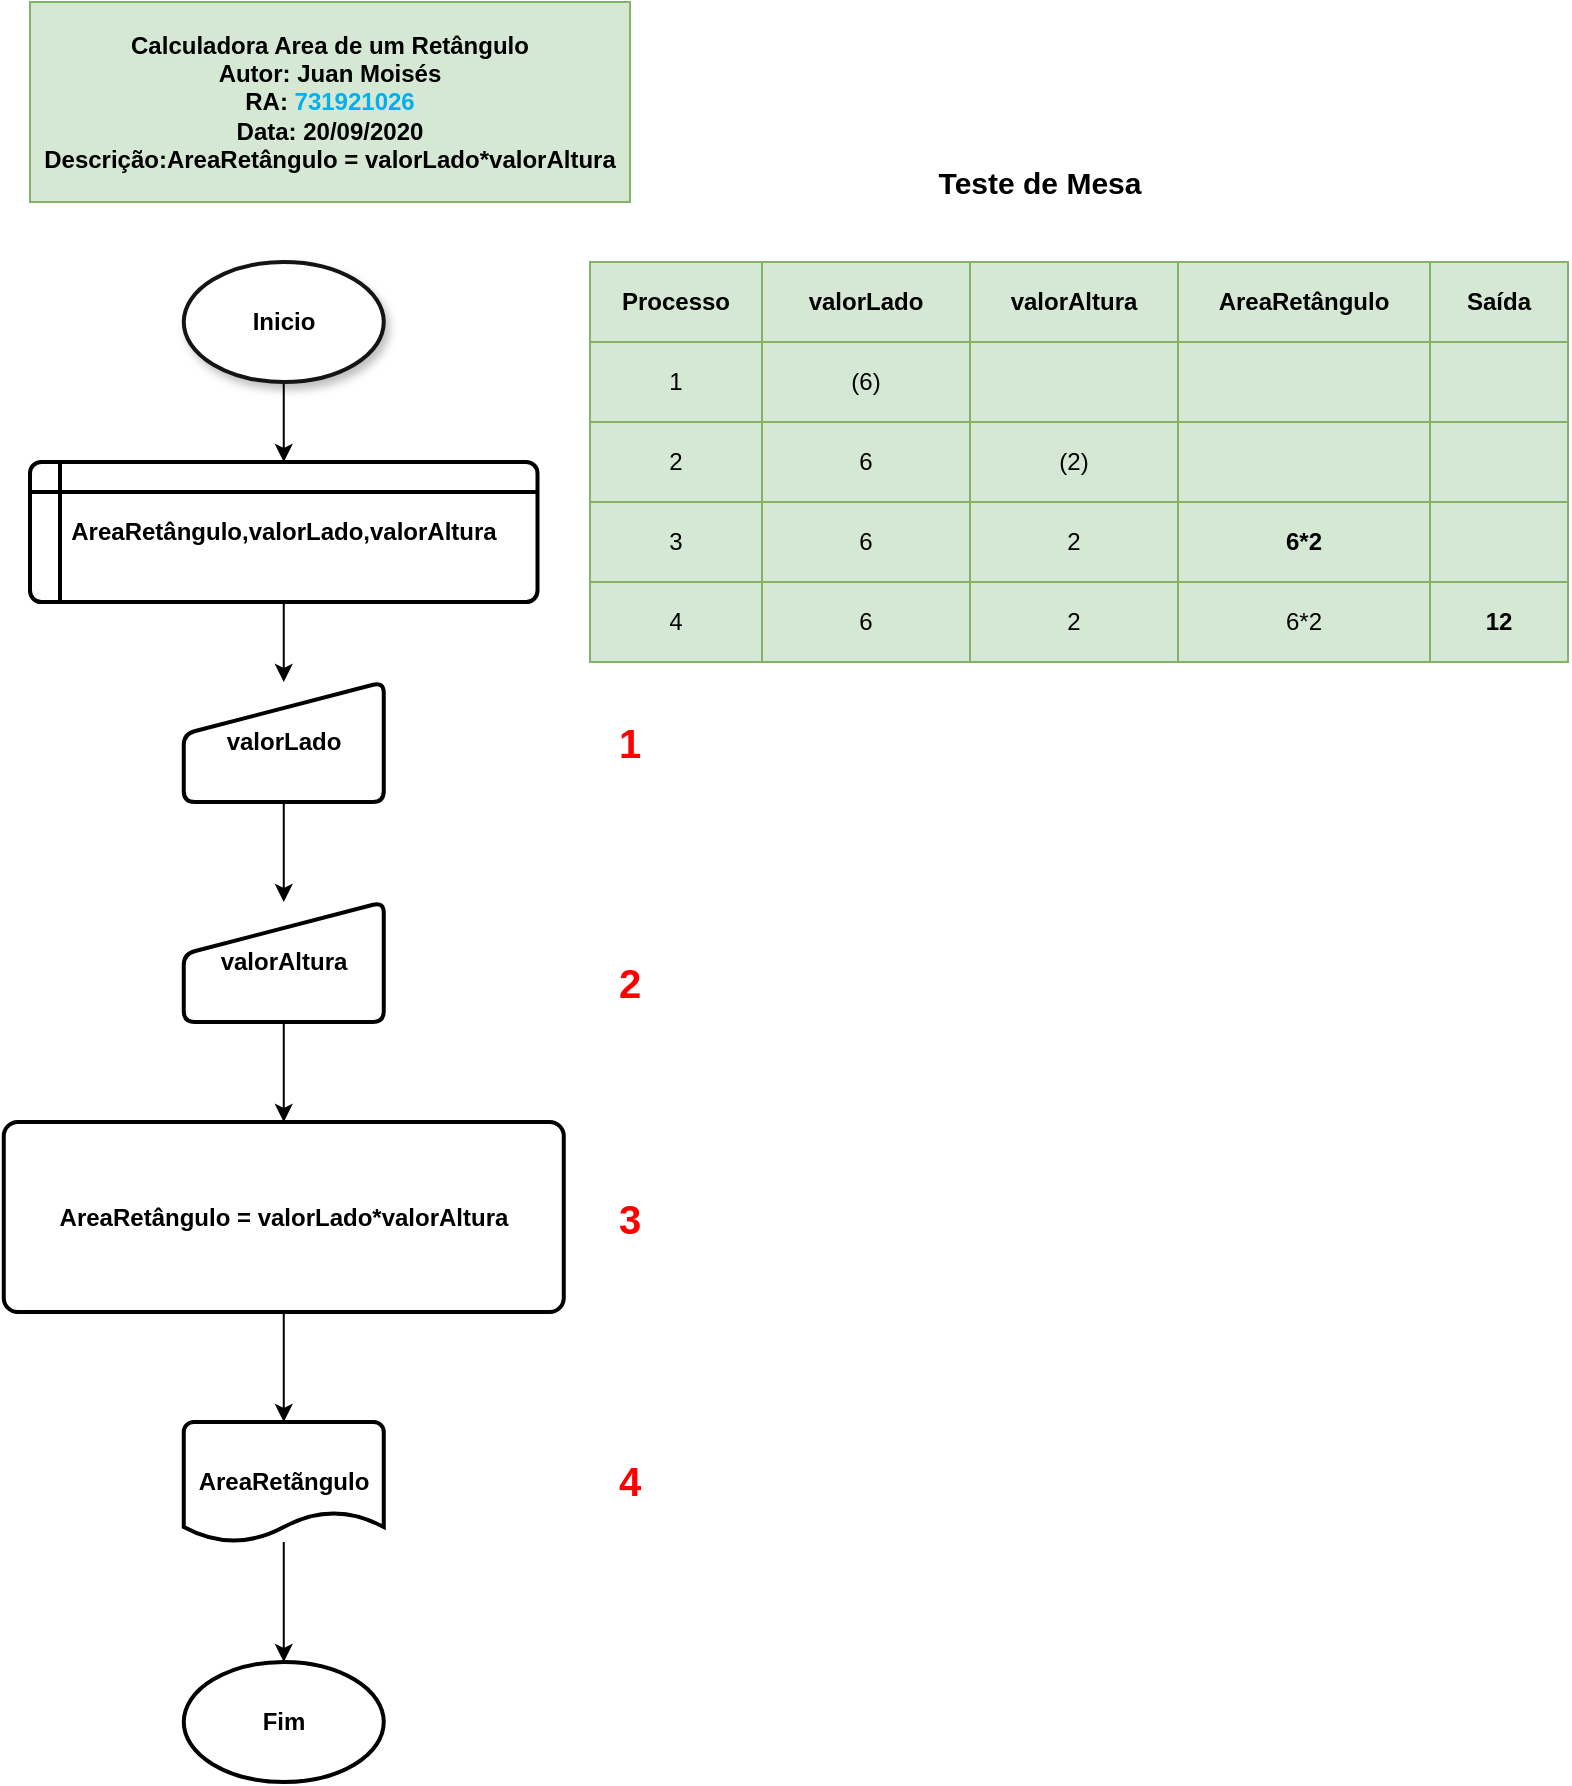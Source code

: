 <mxfile version="13.7.3" type="device"><diagram id="5zeb7JyEfDoHMgoVLmLV" name="Página-1"><mxGraphModel dx="868" dy="520" grid="1" gridSize="10" guides="1" tooltips="1" connect="1" arrows="1" fold="1" page="1" pageScale="1" pageWidth="827" pageHeight="1169" math="0" shadow="0"><root><mxCell id="0"/><mxCell id="1" parent="0"/><mxCell id="ie0Ktrtr9YrMIPBcvlcB-1" value="Calculadora Area de um Retângulo&lt;br&gt;Autor: Juan Moisés&lt;br&gt;RA:&amp;nbsp;&lt;b&gt;&lt;span style=&quot;font-size: 9.0pt ; line-height: 107% ; font-family: &amp;#34;calibri&amp;#34; , sans-serif ; color: #00b0f0&quot;&gt;731921026&lt;/span&gt;&lt;/b&gt;&lt;br&gt;Data: 20/09/2020&lt;br&gt;Descrição:AreaRetângulo = valorLado*valorAltura" style="text;html=1;strokeColor=#82b366;fillColor=#d5e8d4;align=center;verticalAlign=middle;whiteSpace=wrap;rounded=0;fontStyle=1;" parent="1" vertex="1"><mxGeometry x="40" y="60" width="300" height="100" as="geometry"/></mxCell><mxCell id="ie0Ktrtr9YrMIPBcvlcB-9" style="edgeStyle=orthogonalEdgeStyle;rounded=0;orthogonalLoop=1;jettySize=auto;html=1;exitX=0.5;exitY=1;exitDx=0;exitDy=0;exitPerimeter=0;entryX=0.5;entryY=0;entryDx=0;entryDy=0;fontStyle=1" parent="1" source="ie0Ktrtr9YrMIPBcvlcB-2" target="ie0Ktrtr9YrMIPBcvlcB-3" edge="1"><mxGeometry relative="1" as="geometry"/></mxCell><mxCell id="ie0Ktrtr9YrMIPBcvlcB-2" value="Inicio" style="strokeWidth=2;html=1;shape=mxgraph.flowchart.start_1;whiteSpace=wrap;fillColor=#FFFFFF;strokeColor=#141414;shadow=1;fontStyle=1" parent="1" vertex="1"><mxGeometry x="116.88" y="190" width="100" height="60" as="geometry"/></mxCell><mxCell id="fAE-o2tVmy5icpKjN8q8-1" style="edgeStyle=orthogonalEdgeStyle;rounded=0;orthogonalLoop=1;jettySize=auto;html=1;exitX=0.5;exitY=1;exitDx=0;exitDy=0;" parent="1" source="ie0Ktrtr9YrMIPBcvlcB-3" target="ie0Ktrtr9YrMIPBcvlcB-5" edge="1"><mxGeometry relative="1" as="geometry"/></mxCell><mxCell id="ie0Ktrtr9YrMIPBcvlcB-3" value="AreaRetângulo,valorLado,valorAltura" style="shape=internalStorage;whiteSpace=wrap;html=1;dx=15;dy=15;rounded=1;arcSize=8;strokeWidth=2;fontStyle=1" parent="1" vertex="1"><mxGeometry x="40" y="290" width="253.75" height="70" as="geometry"/></mxCell><mxCell id="ctD56ZZCRZL7eQ6qIZ29-2" style="edgeStyle=orthogonalEdgeStyle;rounded=0;orthogonalLoop=1;jettySize=auto;html=1;exitX=0.5;exitY=1;exitDx=0;exitDy=0;" parent="1" source="ie0Ktrtr9YrMIPBcvlcB-5" target="ctD56ZZCRZL7eQ6qIZ29-1" edge="1"><mxGeometry relative="1" as="geometry"/></mxCell><mxCell id="ie0Ktrtr9YrMIPBcvlcB-5" value="valorLado" style="html=1;strokeWidth=2;shape=manualInput;whiteSpace=wrap;rounded=1;size=26;arcSize=11;fontStyle=1" parent="1" vertex="1"><mxGeometry x="116.88" y="400" width="100" height="60" as="geometry"/></mxCell><mxCell id="ie0Ktrtr9YrMIPBcvlcB-12" style="edgeStyle=orthogonalEdgeStyle;rounded=0;orthogonalLoop=1;jettySize=auto;html=1;exitX=0.5;exitY=1;exitDx=0;exitDy=0;fontStyle=1" parent="1" source="ie0Ktrtr9YrMIPBcvlcB-6" target="ie0Ktrtr9YrMIPBcvlcB-7" edge="1"><mxGeometry relative="1" as="geometry"/></mxCell><mxCell id="ie0Ktrtr9YrMIPBcvlcB-6" value="AreaRetângulo = valorLado*valorAltura" style="rounded=1;whiteSpace=wrap;html=1;absoluteArcSize=1;arcSize=14;strokeWidth=2;fontStyle=1" parent="1" vertex="1"><mxGeometry x="26.88" y="620" width="280" height="95" as="geometry"/></mxCell><mxCell id="ie0Ktrtr9YrMIPBcvlcB-13" value="" style="edgeStyle=orthogonalEdgeStyle;rounded=0;orthogonalLoop=1;jettySize=auto;html=1;fontStyle=1" parent="1" source="ie0Ktrtr9YrMIPBcvlcB-7" target="ie0Ktrtr9YrMIPBcvlcB-8" edge="1"><mxGeometry relative="1" as="geometry"/></mxCell><mxCell id="ie0Ktrtr9YrMIPBcvlcB-14" value="" style="shape=table;html=1;whiteSpace=wrap;startSize=0;container=1;collapsible=0;childLayout=tableLayout;fillColor=#d5e8d4;strokeColor=#82b366;fontStyle=0" parent="1" vertex="1"><mxGeometry x="320" y="190" width="489" height="200" as="geometry"/></mxCell><mxCell id="ie0Ktrtr9YrMIPBcvlcB-15" value="" style="shape=partialRectangle;html=1;whiteSpace=wrap;collapsible=0;dropTarget=0;pointerEvents=0;fillColor=none;top=0;left=0;bottom=0;right=0;points=[[0,0.5],[1,0.5]];portConstraint=eastwest;" parent="ie0Ktrtr9YrMIPBcvlcB-14" vertex="1"><mxGeometry width="489" height="40" as="geometry"/></mxCell><mxCell id="ie0Ktrtr9YrMIPBcvlcB-16" value="&lt;b&gt;Processo&lt;/b&gt;" style="shape=partialRectangle;html=1;whiteSpace=wrap;connectable=0;overflow=hidden;fillColor=none;top=0;left=0;bottom=0;right=0;" parent="ie0Ktrtr9YrMIPBcvlcB-15" vertex="1"><mxGeometry width="86" height="40" as="geometry"/></mxCell><mxCell id="ie0Ktrtr9YrMIPBcvlcB-17" value="&lt;b&gt;valorLado&lt;/b&gt;" style="shape=partialRectangle;html=1;whiteSpace=wrap;connectable=0;overflow=hidden;fillColor=none;top=0;left=0;bottom=0;right=0;" parent="ie0Ktrtr9YrMIPBcvlcB-15" vertex="1"><mxGeometry x="86" width="104" height="40" as="geometry"/></mxCell><mxCell id="ie0Ktrtr9YrMIPBcvlcB-18" value="&lt;b&gt;valorAltura&lt;/b&gt;" style="shape=partialRectangle;html=1;whiteSpace=wrap;connectable=0;overflow=hidden;fillColor=none;top=0;left=0;bottom=0;right=0;" parent="ie0Ktrtr9YrMIPBcvlcB-15" vertex="1"><mxGeometry x="190" width="104" height="40" as="geometry"/></mxCell><mxCell id="ie0Ktrtr9YrMIPBcvlcB-19" value="&lt;b&gt;AreaRetângulo&lt;/b&gt;" style="shape=partialRectangle;html=1;whiteSpace=wrap;connectable=0;overflow=hidden;fillColor=none;top=0;left=0;bottom=0;right=0;" parent="ie0Ktrtr9YrMIPBcvlcB-15" vertex="1"><mxGeometry x="294" width="126" height="40" as="geometry"/></mxCell><mxCell id="ctD56ZZCRZL7eQ6qIZ29-5" value="&lt;b&gt;Saída&lt;/b&gt;" style="shape=partialRectangle;html=1;whiteSpace=wrap;connectable=0;overflow=hidden;fillColor=none;top=0;left=0;bottom=0;right=0;" parent="ie0Ktrtr9YrMIPBcvlcB-15" vertex="1"><mxGeometry x="420" width="69" height="40" as="geometry"/></mxCell><mxCell id="ie0Ktrtr9YrMIPBcvlcB-20" value="" style="shape=partialRectangle;html=1;whiteSpace=wrap;collapsible=0;dropTarget=0;pointerEvents=0;fillColor=none;top=0;left=0;bottom=0;right=0;points=[[0,0.5],[1,0.5]];portConstraint=eastwest;" parent="ie0Ktrtr9YrMIPBcvlcB-14" vertex="1"><mxGeometry y="40" width="489" height="40" as="geometry"/></mxCell><mxCell id="ie0Ktrtr9YrMIPBcvlcB-21" value="1" style="shape=partialRectangle;html=1;whiteSpace=wrap;connectable=0;overflow=hidden;fillColor=none;top=0;left=0;bottom=0;right=0;" parent="ie0Ktrtr9YrMIPBcvlcB-20" vertex="1"><mxGeometry width="86" height="40" as="geometry"/></mxCell><mxCell id="ie0Ktrtr9YrMIPBcvlcB-22" value="(6)" style="shape=partialRectangle;html=1;whiteSpace=wrap;connectable=0;overflow=hidden;fillColor=none;top=0;left=0;bottom=0;right=0;" parent="ie0Ktrtr9YrMIPBcvlcB-20" vertex="1"><mxGeometry x="86" width="104" height="40" as="geometry"/></mxCell><mxCell id="ie0Ktrtr9YrMIPBcvlcB-23" value="" style="shape=partialRectangle;html=1;whiteSpace=wrap;connectable=0;overflow=hidden;fillColor=none;top=0;left=0;bottom=0;right=0;" parent="ie0Ktrtr9YrMIPBcvlcB-20" vertex="1"><mxGeometry x="190" width="104" height="40" as="geometry"/></mxCell><mxCell id="ie0Ktrtr9YrMIPBcvlcB-24" value="" style="shape=partialRectangle;html=1;whiteSpace=wrap;connectable=0;overflow=hidden;fillColor=none;top=0;left=0;bottom=0;right=0;" parent="ie0Ktrtr9YrMIPBcvlcB-20" vertex="1"><mxGeometry x="294" width="126" height="40" as="geometry"/></mxCell><mxCell id="ctD56ZZCRZL7eQ6qIZ29-6" style="shape=partialRectangle;html=1;whiteSpace=wrap;connectable=0;overflow=hidden;fillColor=none;top=0;left=0;bottom=0;right=0;" parent="ie0Ktrtr9YrMIPBcvlcB-20" vertex="1"><mxGeometry x="420" width="69" height="40" as="geometry"/></mxCell><mxCell id="ie0Ktrtr9YrMIPBcvlcB-37" style="shape=partialRectangle;html=1;whiteSpace=wrap;collapsible=0;dropTarget=0;pointerEvents=0;fillColor=none;top=0;left=0;bottom=0;right=0;points=[[0,0.5],[1,0.5]];portConstraint=eastwest;" parent="ie0Ktrtr9YrMIPBcvlcB-14" vertex="1"><mxGeometry y="80" width="489" height="40" as="geometry"/></mxCell><mxCell id="ie0Ktrtr9YrMIPBcvlcB-38" value="2" style="shape=partialRectangle;html=1;whiteSpace=wrap;connectable=0;overflow=hidden;fillColor=none;top=0;left=0;bottom=0;right=0;" parent="ie0Ktrtr9YrMIPBcvlcB-37" vertex="1"><mxGeometry width="86" height="40" as="geometry"/></mxCell><mxCell id="ie0Ktrtr9YrMIPBcvlcB-39" value="6" style="shape=partialRectangle;html=1;whiteSpace=wrap;connectable=0;overflow=hidden;fillColor=none;top=0;left=0;bottom=0;right=0;" parent="ie0Ktrtr9YrMIPBcvlcB-37" vertex="1"><mxGeometry x="86" width="104" height="40" as="geometry"/></mxCell><mxCell id="ie0Ktrtr9YrMIPBcvlcB-40" value="(2)" style="shape=partialRectangle;html=1;whiteSpace=wrap;connectable=0;overflow=hidden;fillColor=none;top=0;left=0;bottom=0;right=0;" parent="ie0Ktrtr9YrMIPBcvlcB-37" vertex="1"><mxGeometry x="190" width="104" height="40" as="geometry"/></mxCell><mxCell id="ie0Ktrtr9YrMIPBcvlcB-41" style="shape=partialRectangle;html=1;whiteSpace=wrap;connectable=0;overflow=hidden;fillColor=none;top=0;left=0;bottom=0;right=0;" parent="ie0Ktrtr9YrMIPBcvlcB-37" vertex="1"><mxGeometry x="294" width="126" height="40" as="geometry"/></mxCell><mxCell id="ctD56ZZCRZL7eQ6qIZ29-7" style="shape=partialRectangle;html=1;whiteSpace=wrap;connectable=0;overflow=hidden;fillColor=none;top=0;left=0;bottom=0;right=0;" parent="ie0Ktrtr9YrMIPBcvlcB-37" vertex="1"><mxGeometry x="420" width="69" height="40" as="geometry"/></mxCell><mxCell id="ie0Ktrtr9YrMIPBcvlcB-42" style="shape=partialRectangle;html=1;whiteSpace=wrap;collapsible=0;dropTarget=0;pointerEvents=0;fillColor=none;top=0;left=0;bottom=0;right=0;points=[[0,0.5],[1,0.5]];portConstraint=eastwest;" parent="ie0Ktrtr9YrMIPBcvlcB-14" vertex="1"><mxGeometry y="120" width="489" height="40" as="geometry"/></mxCell><mxCell id="ie0Ktrtr9YrMIPBcvlcB-43" value="3" style="shape=partialRectangle;html=1;whiteSpace=wrap;connectable=0;overflow=hidden;fillColor=none;top=0;left=0;bottom=0;right=0;" parent="ie0Ktrtr9YrMIPBcvlcB-42" vertex="1"><mxGeometry width="86" height="40" as="geometry"/></mxCell><mxCell id="ie0Ktrtr9YrMIPBcvlcB-44" value="6" style="shape=partialRectangle;html=1;whiteSpace=wrap;connectable=0;overflow=hidden;fillColor=none;top=0;left=0;bottom=0;right=0;" parent="ie0Ktrtr9YrMIPBcvlcB-42" vertex="1"><mxGeometry x="86" width="104" height="40" as="geometry"/></mxCell><mxCell id="ie0Ktrtr9YrMIPBcvlcB-45" value="2" style="shape=partialRectangle;html=1;whiteSpace=wrap;connectable=0;overflow=hidden;fillColor=none;top=0;left=0;bottom=0;right=0;" parent="ie0Ktrtr9YrMIPBcvlcB-42" vertex="1"><mxGeometry x="190" width="104" height="40" as="geometry"/></mxCell><mxCell id="ie0Ktrtr9YrMIPBcvlcB-46" value="&lt;b&gt;6*2&lt;/b&gt;" style="shape=partialRectangle;html=1;whiteSpace=wrap;connectable=0;overflow=hidden;fillColor=none;top=0;left=0;bottom=0;right=0;" parent="ie0Ktrtr9YrMIPBcvlcB-42" vertex="1"><mxGeometry x="294" width="126" height="40" as="geometry"/></mxCell><mxCell id="ctD56ZZCRZL7eQ6qIZ29-8" style="shape=partialRectangle;html=1;whiteSpace=wrap;connectable=0;overflow=hidden;fillColor=none;top=0;left=0;bottom=0;right=0;" parent="ie0Ktrtr9YrMIPBcvlcB-42" vertex="1"><mxGeometry x="420" width="69" height="40" as="geometry"/></mxCell><mxCell id="ctD56ZZCRZL7eQ6qIZ29-9" style="shape=partialRectangle;html=1;whiteSpace=wrap;collapsible=0;dropTarget=0;pointerEvents=0;fillColor=none;top=0;left=0;bottom=0;right=0;points=[[0,0.5],[1,0.5]];portConstraint=eastwest;" parent="ie0Ktrtr9YrMIPBcvlcB-14" vertex="1"><mxGeometry y="160" width="489" height="40" as="geometry"/></mxCell><mxCell id="ctD56ZZCRZL7eQ6qIZ29-10" value="4" style="shape=partialRectangle;html=1;whiteSpace=wrap;connectable=0;overflow=hidden;fillColor=none;top=0;left=0;bottom=0;right=0;" parent="ctD56ZZCRZL7eQ6qIZ29-9" vertex="1"><mxGeometry width="86" height="40" as="geometry"/></mxCell><mxCell id="ctD56ZZCRZL7eQ6qIZ29-11" value="6" style="shape=partialRectangle;html=1;whiteSpace=wrap;connectable=0;overflow=hidden;fillColor=none;top=0;left=0;bottom=0;right=0;" parent="ctD56ZZCRZL7eQ6qIZ29-9" vertex="1"><mxGeometry x="86" width="104" height="40" as="geometry"/></mxCell><mxCell id="ctD56ZZCRZL7eQ6qIZ29-12" value="2" style="shape=partialRectangle;html=1;whiteSpace=wrap;connectable=0;overflow=hidden;fillColor=none;top=0;left=0;bottom=0;right=0;" parent="ctD56ZZCRZL7eQ6qIZ29-9" vertex="1"><mxGeometry x="190" width="104" height="40" as="geometry"/></mxCell><mxCell id="ctD56ZZCRZL7eQ6qIZ29-13" value="6*2" style="shape=partialRectangle;html=1;whiteSpace=wrap;connectable=0;overflow=hidden;fillColor=none;top=0;left=0;bottom=0;right=0;" parent="ctD56ZZCRZL7eQ6qIZ29-9" vertex="1"><mxGeometry x="294" width="126" height="40" as="geometry"/></mxCell><mxCell id="ctD56ZZCRZL7eQ6qIZ29-14" value="&lt;b&gt;12&lt;/b&gt;" style="shape=partialRectangle;html=1;whiteSpace=wrap;connectable=0;overflow=hidden;fillColor=none;top=0;left=0;bottom=0;right=0;" parent="ctD56ZZCRZL7eQ6qIZ29-9" vertex="1"><mxGeometry x="420" width="69" height="40" as="geometry"/></mxCell><mxCell id="ie0Ktrtr9YrMIPBcvlcB-7" value="AreaRetãngulo" style="strokeWidth=2;html=1;shape=mxgraph.flowchart.document2;whiteSpace=wrap;size=0.25;fontStyle=1" parent="1" vertex="1"><mxGeometry x="116.88" y="770" width="100" height="60" as="geometry"/></mxCell><mxCell id="ie0Ktrtr9YrMIPBcvlcB-8" value="Fim" style="strokeWidth=2;html=1;shape=mxgraph.flowchart.start_1;whiteSpace=wrap;fontStyle=1" parent="1" vertex="1"><mxGeometry x="116.88" y="890" width="100" height="60" as="geometry"/></mxCell><mxCell id="ie0Ktrtr9YrMIPBcvlcB-47" value="&lt;b style=&quot;font-size: 15px;&quot;&gt;Teste de Mesa&lt;/b&gt;" style="text;html=1;strokeColor=none;fillColor=none;align=center;verticalAlign=middle;whiteSpace=wrap;rounded=0;shadow=1;fontSize=15;" parent="1" vertex="1"><mxGeometry x="470" y="140" width="150" height="20" as="geometry"/></mxCell><mxCell id="ie0Ktrtr9YrMIPBcvlcB-48" value="&lt;font style=&quot;font-size: 20px&quot;&gt;1&lt;/font&gt;" style="text;html=1;strokeColor=none;fillColor=none;align=center;verticalAlign=middle;whiteSpace=wrap;rounded=0;shadow=1;fontStyle=1;fontColor=#FF0000;strokeWidth=1;" parent="1" vertex="1"><mxGeometry x="320" y="420" width="40" height="20" as="geometry"/></mxCell><mxCell id="ie0Ktrtr9YrMIPBcvlcB-49" value="&lt;font style=&quot;font-size: 20px&quot;&gt;3&lt;/font&gt;" style="text;html=1;strokeColor=none;fillColor=none;align=center;verticalAlign=middle;whiteSpace=wrap;rounded=0;shadow=1;fontStyle=1;fontColor=#FF0000;" parent="1" vertex="1"><mxGeometry x="320" y="657.5" width="40" height="20" as="geometry"/></mxCell><mxCell id="ie0Ktrtr9YrMIPBcvlcB-50" value="&lt;font style=&quot;font-size: 20px&quot;&gt;4&lt;/font&gt;" style="text;html=1;strokeColor=none;fillColor=none;align=center;verticalAlign=middle;whiteSpace=wrap;rounded=0;shadow=1;fontStyle=1;fontColor=#FF0000;fontSize=18;" parent="1" vertex="1"><mxGeometry x="320" y="790" width="40" height="20" as="geometry"/></mxCell><mxCell id="ctD56ZZCRZL7eQ6qIZ29-3" style="edgeStyle=orthogonalEdgeStyle;rounded=0;orthogonalLoop=1;jettySize=auto;html=1;exitX=0.5;exitY=1;exitDx=0;exitDy=0;entryX=0.5;entryY=0;entryDx=0;entryDy=0;" parent="1" source="ctD56ZZCRZL7eQ6qIZ29-1" target="ie0Ktrtr9YrMIPBcvlcB-6" edge="1"><mxGeometry relative="1" as="geometry"/></mxCell><mxCell id="ctD56ZZCRZL7eQ6qIZ29-1" value="&lt;b&gt;valorAltura&lt;/b&gt;" style="html=1;strokeWidth=2;shape=manualInput;whiteSpace=wrap;rounded=1;size=26;arcSize=11;" parent="1" vertex="1"><mxGeometry x="116.88" y="510" width="100" height="60" as="geometry"/></mxCell><mxCell id="ctD56ZZCRZL7eQ6qIZ29-4" value="&lt;font color=&quot;#ff0000&quot; style=&quot;font-size: 20px&quot;&gt;&lt;b&gt;2&lt;/b&gt;&lt;/font&gt;" style="text;html=1;strokeColor=none;fillColor=none;align=center;verticalAlign=middle;whiteSpace=wrap;rounded=0;" parent="1" vertex="1"><mxGeometry x="320" y="540" width="40" height="20" as="geometry"/></mxCell></root></mxGraphModel></diagram></mxfile>